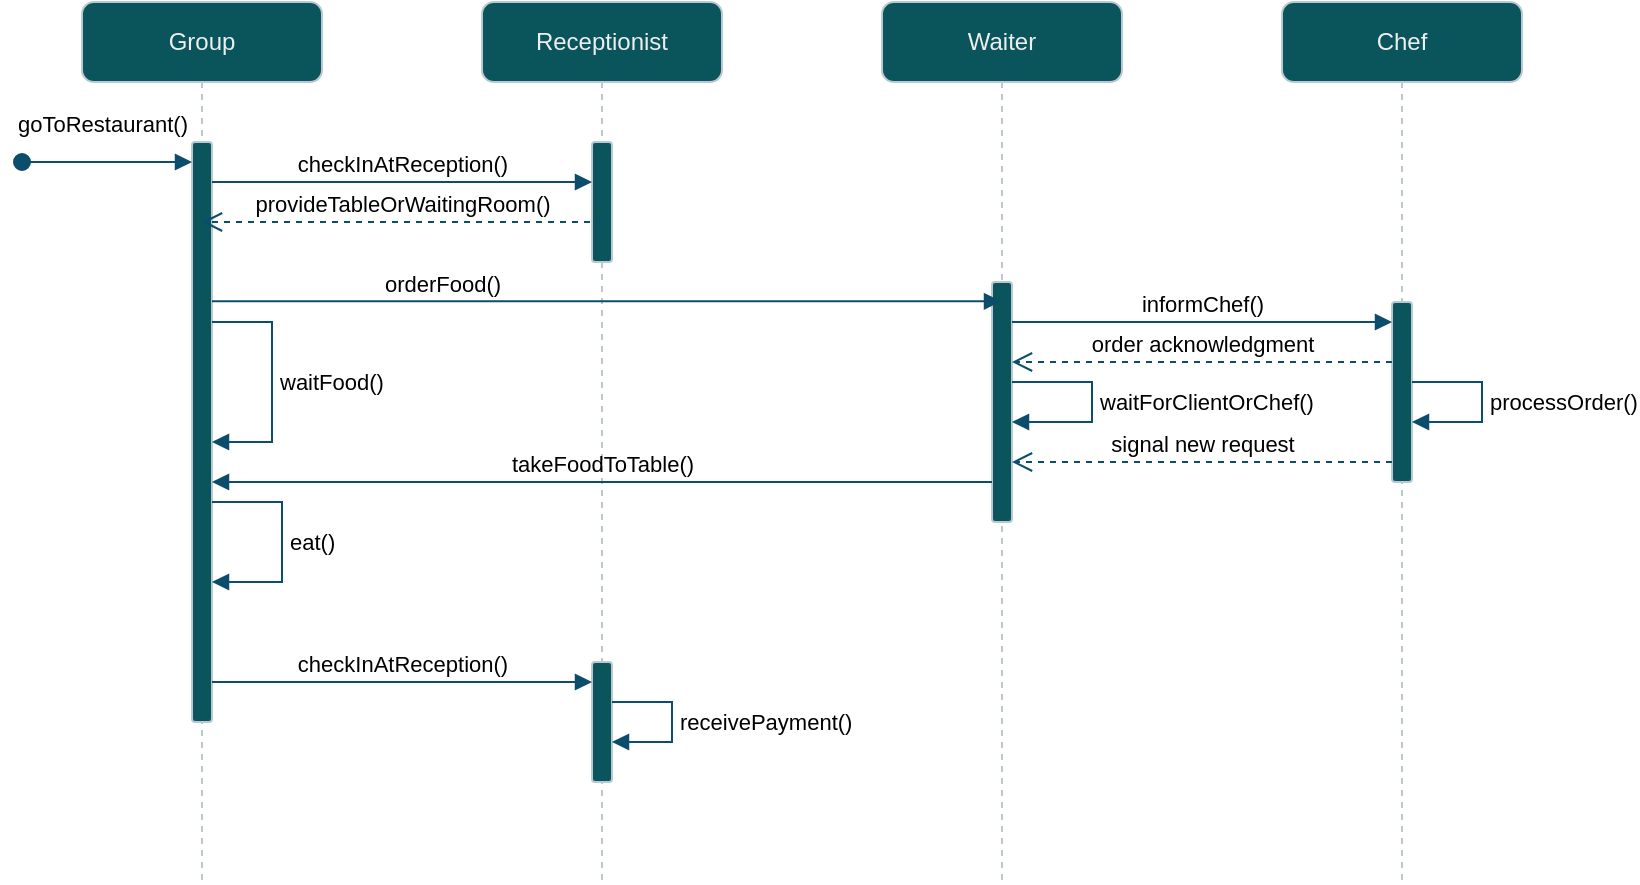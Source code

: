 <mxfile version="22.1.11" type="device">
  <diagram name="Page-1" id="2YBvvXClWsGukQMizWep">
    <mxGraphModel dx="1193" dy="683" grid="1" gridSize="10" guides="1" tooltips="1" connect="1" arrows="1" fold="1" page="1" pageScale="1" pageWidth="850" pageHeight="1100" background="none" math="0" shadow="0">
      <root>
        <mxCell id="0" />
        <mxCell id="1" parent="0" />
        <mxCell id="aM9ryv3xv72pqoxQDRHE-1" value="Group" style="shape=umlLifeline;perimeter=lifelinePerimeter;whiteSpace=wrap;html=1;container=0;dropTarget=0;collapsible=0;recursiveResize=0;outlineConnect=0;portConstraint=eastwest;newEdgeStyle={&quot;edgeStyle&quot;:&quot;elbowEdgeStyle&quot;,&quot;elbow&quot;:&quot;vertical&quot;,&quot;curved&quot;:0,&quot;rounded&quot;:0};labelBackgroundColor=none;fillColor=#09555B;strokeColor=#BAC8D3;fontColor=#EEEEEE;rounded=1;" parent="1" vertex="1">
          <mxGeometry x="40" y="40" width="120" height="440" as="geometry" />
        </mxCell>
        <mxCell id="aM9ryv3xv72pqoxQDRHE-2" value="" style="html=1;points=[];perimeter=orthogonalPerimeter;outlineConnect=0;targetShapes=umlLifeline;portConstraint=eastwest;newEdgeStyle={&quot;edgeStyle&quot;:&quot;elbowEdgeStyle&quot;,&quot;elbow&quot;:&quot;vertical&quot;,&quot;curved&quot;:0,&quot;rounded&quot;:0};labelBackgroundColor=none;fillColor=#09555B;strokeColor=#BAC8D3;fontColor=#EEEEEE;rounded=1;" parent="aM9ryv3xv72pqoxQDRHE-1" vertex="1">
          <mxGeometry x="55" y="70" width="10" height="290" as="geometry" />
        </mxCell>
        <mxCell id="aM9ryv3xv72pqoxQDRHE-3" value="&lt;div&gt;goToRestaurant()&lt;/div&gt;" style="html=1;verticalAlign=bottom;startArrow=oval;endArrow=block;startSize=8;edgeStyle=elbowEdgeStyle;elbow=vertical;curved=0;rounded=1;labelBackgroundColor=none;strokeColor=#0B4D6A;fontColor=default;" parent="aM9ryv3xv72pqoxQDRHE-1" target="aM9ryv3xv72pqoxQDRHE-2" edge="1">
          <mxGeometry x="-0.056" y="10" relative="1" as="geometry">
            <mxPoint x="-30" y="80" as="sourcePoint" />
            <mxPoint as="offset" />
          </mxGeometry>
        </mxCell>
        <mxCell id="G1Px5lpkDxPumZC5LT-h-14" value="&lt;div&gt;waitFood()&lt;/div&gt;" style="html=1;align=left;spacingLeft=2;endArrow=block;rounded=1;edgeStyle=orthogonalEdgeStyle;curved=0;rounded=0;labelBackgroundColor=none;strokeColor=#0B4D6A;fontColor=default;" edge="1" target="aM9ryv3xv72pqoxQDRHE-2" parent="aM9ryv3xv72pqoxQDRHE-1">
          <mxGeometry relative="1" as="geometry">
            <mxPoint x="65" y="160" as="sourcePoint" />
            <Array as="points">
              <mxPoint x="95" y="160" />
              <mxPoint x="95" y="220" />
            </Array>
            <mxPoint x="65" y="180" as="targetPoint" />
          </mxGeometry>
        </mxCell>
        <mxCell id="G1Px5lpkDxPumZC5LT-h-31" value="eat()" style="html=1;align=left;spacingLeft=2;endArrow=block;rounded=1;edgeStyle=orthogonalEdgeStyle;curved=0;rounded=0;labelBackgroundColor=none;strokeColor=#0B4D6A;fontColor=default;" edge="1" parent="aM9ryv3xv72pqoxQDRHE-1" source="aM9ryv3xv72pqoxQDRHE-2" target="aM9ryv3xv72pqoxQDRHE-2">
          <mxGeometry relative="1" as="geometry">
            <mxPoint x="70" y="250" as="sourcePoint" />
            <Array as="points">
              <mxPoint x="100" y="250" />
              <mxPoint x="100" y="290" />
            </Array>
            <mxPoint x="70" y="310" as="targetPoint" />
          </mxGeometry>
        </mxCell>
        <mxCell id="aM9ryv3xv72pqoxQDRHE-5" value="Receptionist" style="shape=umlLifeline;perimeter=lifelinePerimeter;whiteSpace=wrap;html=1;container=0;dropTarget=0;collapsible=0;recursiveResize=0;outlineConnect=0;portConstraint=eastwest;newEdgeStyle={&quot;edgeStyle&quot;:&quot;elbowEdgeStyle&quot;,&quot;elbow&quot;:&quot;vertical&quot;,&quot;curved&quot;:0,&quot;rounded&quot;:0};labelBackgroundColor=none;fillColor=#09555B;strokeColor=#BAC8D3;fontColor=#EEEEEE;rounded=1;" parent="1" vertex="1">
          <mxGeometry x="240" y="40" width="120" height="440" as="geometry" />
        </mxCell>
        <mxCell id="aM9ryv3xv72pqoxQDRHE-6" value="" style="html=1;points=[];perimeter=orthogonalPerimeter;outlineConnect=0;targetShapes=umlLifeline;portConstraint=eastwest;newEdgeStyle={&quot;edgeStyle&quot;:&quot;elbowEdgeStyle&quot;,&quot;elbow&quot;:&quot;vertical&quot;,&quot;curved&quot;:0,&quot;rounded&quot;:0};labelBackgroundColor=none;fillColor=#09555B;strokeColor=#BAC8D3;fontColor=#EEEEEE;rounded=1;" parent="aM9ryv3xv72pqoxQDRHE-5" vertex="1">
          <mxGeometry x="55" y="70" width="10" height="60" as="geometry" />
        </mxCell>
        <mxCell id="G1Px5lpkDxPumZC5LT-h-36" value="" style="html=1;points=[[0,0,0,0,5],[0,1,0,0,-5],[1,0,0,0,5],[1,1,0,0,-5]];perimeter=orthogonalPerimeter;outlineConnect=0;targetShapes=umlLifeline;portConstraint=eastwest;newEdgeStyle={&quot;curved&quot;:0,&quot;rounded&quot;:0};labelBackgroundColor=none;fillColor=#09555B;strokeColor=#BAC8D3;fontColor=#EEEEEE;rounded=1;" vertex="1" parent="aM9ryv3xv72pqoxQDRHE-5">
          <mxGeometry x="55" y="330" width="10" height="60" as="geometry" />
        </mxCell>
        <mxCell id="G1Px5lpkDxPumZC5LT-h-37" value="receivePayment()" style="html=1;align=left;spacingLeft=2;endArrow=block;rounded=1;edgeStyle=orthogonalEdgeStyle;curved=0;rounded=0;labelBackgroundColor=none;strokeColor=#0B4D6A;fontColor=default;" edge="1" target="G1Px5lpkDxPumZC5LT-h-36" parent="aM9ryv3xv72pqoxQDRHE-5">
          <mxGeometry relative="1" as="geometry">
            <mxPoint x="65" y="350" as="sourcePoint" />
            <Array as="points">
              <mxPoint x="95" y="350" />
              <mxPoint x="95" y="370" />
            </Array>
          </mxGeometry>
        </mxCell>
        <mxCell id="G1Px5lpkDxPumZC5LT-h-3" value="Waiter" style="shape=umlLifeline;perimeter=lifelinePerimeter;whiteSpace=wrap;html=1;container=0;dropTarget=0;collapsible=0;recursiveResize=0;outlineConnect=0;portConstraint=eastwest;newEdgeStyle={&quot;edgeStyle&quot;:&quot;elbowEdgeStyle&quot;,&quot;elbow&quot;:&quot;vertical&quot;,&quot;curved&quot;:0,&quot;rounded&quot;:0};labelBackgroundColor=none;fillColor=#09555B;strokeColor=#BAC8D3;fontColor=#EEEEEE;rounded=1;" vertex="1" parent="1">
          <mxGeometry x="440" y="40" width="120" height="440" as="geometry" />
        </mxCell>
        <mxCell id="G1Px5lpkDxPumZC5LT-h-4" value="" style="html=1;points=[];perimeter=orthogonalPerimeter;outlineConnect=0;targetShapes=umlLifeline;portConstraint=eastwest;newEdgeStyle={&quot;edgeStyle&quot;:&quot;elbowEdgeStyle&quot;,&quot;elbow&quot;:&quot;vertical&quot;,&quot;curved&quot;:0,&quot;rounded&quot;:0};labelBackgroundColor=none;fillColor=#09555B;strokeColor=#BAC8D3;fontColor=#EEEEEE;rounded=1;" vertex="1" parent="G1Px5lpkDxPumZC5LT-h-3">
          <mxGeometry x="55" y="140" width="10" height="120" as="geometry" />
        </mxCell>
        <mxCell id="G1Px5lpkDxPumZC5LT-h-24" value="waitForClientOrChef()" style="html=1;align=left;spacingLeft=2;endArrow=block;rounded=1;edgeStyle=orthogonalEdgeStyle;curved=0;rounded=0;labelBackgroundColor=none;strokeColor=#0B4D6A;fontColor=default;" edge="1" parent="G1Px5lpkDxPumZC5LT-h-3" source="G1Px5lpkDxPumZC5LT-h-4" target="G1Px5lpkDxPumZC5LT-h-4">
          <mxGeometry relative="1" as="geometry">
            <mxPoint x="70" y="190" as="sourcePoint" />
            <Array as="points">
              <mxPoint x="105" y="190" />
              <mxPoint x="105" y="210" />
            </Array>
            <mxPoint x="70" y="210" as="targetPoint" />
          </mxGeometry>
        </mxCell>
        <mxCell id="G1Px5lpkDxPumZC5LT-h-5" value="Chef" style="shape=umlLifeline;perimeter=lifelinePerimeter;whiteSpace=wrap;html=1;container=0;dropTarget=0;collapsible=0;recursiveResize=0;outlineConnect=0;portConstraint=eastwest;newEdgeStyle={&quot;edgeStyle&quot;:&quot;elbowEdgeStyle&quot;,&quot;elbow&quot;:&quot;vertical&quot;,&quot;curved&quot;:0,&quot;rounded&quot;:0};labelBackgroundColor=none;fillColor=#09555B;strokeColor=#BAC8D3;fontColor=#EEEEEE;rounded=1;" vertex="1" parent="1">
          <mxGeometry x="640" y="40" width="120" height="440" as="geometry" />
        </mxCell>
        <mxCell id="G1Px5lpkDxPumZC5LT-h-6" value="" style="html=1;points=[];perimeter=orthogonalPerimeter;outlineConnect=0;targetShapes=umlLifeline;portConstraint=eastwest;newEdgeStyle={&quot;edgeStyle&quot;:&quot;elbowEdgeStyle&quot;,&quot;elbow&quot;:&quot;vertical&quot;,&quot;curved&quot;:0,&quot;rounded&quot;:0};labelBackgroundColor=none;fillColor=#09555B;strokeColor=#BAC8D3;fontColor=#EEEEEE;rounded=1;" vertex="1" parent="G1Px5lpkDxPumZC5LT-h-5">
          <mxGeometry x="55" y="150" width="10" height="90" as="geometry" />
        </mxCell>
        <mxCell id="G1Px5lpkDxPumZC5LT-h-21" value="processOrder()" style="html=1;align=left;spacingLeft=2;endArrow=block;rounded=1;edgeStyle=orthogonalEdgeStyle;curved=0;rounded=0;labelBackgroundColor=none;strokeColor=#0B4D6A;fontColor=default;" edge="1" parent="G1Px5lpkDxPumZC5LT-h-5" source="G1Px5lpkDxPumZC5LT-h-6" target="G1Px5lpkDxPumZC5LT-h-6">
          <mxGeometry relative="1" as="geometry">
            <mxPoint x="70" y="190" as="sourcePoint" />
            <Array as="points">
              <mxPoint x="100" y="190" />
              <mxPoint x="100" y="210" />
            </Array>
            <mxPoint x="70" y="210" as="targetPoint" />
          </mxGeometry>
        </mxCell>
        <mxCell id="G1Px5lpkDxPumZC5LT-h-11" value="provideTableOrWaitingRoom()" style="html=1;verticalAlign=bottom;endArrow=open;dashed=1;endSize=8;curved=0;rounded=1;labelBackgroundColor=none;strokeColor=#0B4D6A;fontColor=default;" edge="1" parent="1" target="aM9ryv3xv72pqoxQDRHE-1">
          <mxGeometry relative="1" as="geometry">
            <mxPoint x="300" y="150" as="sourcePoint" />
            <mxPoint x="220" y="150" as="targetPoint" />
          </mxGeometry>
        </mxCell>
        <mxCell id="G1Px5lpkDxPumZC5LT-h-17" value="checkInAtReception()" style="html=1;verticalAlign=bottom;endArrow=block;curved=0;rounded=1;labelBackgroundColor=none;strokeColor=#0B4D6A;fontColor=default;" edge="1" parent="1" source="aM9ryv3xv72pqoxQDRHE-2" target="aM9ryv3xv72pqoxQDRHE-6">
          <mxGeometry width="80" relative="1" as="geometry">
            <mxPoint x="110" y="130" as="sourcePoint" />
            <mxPoint x="180" y="130" as="targetPoint" />
            <Array as="points">
              <mxPoint x="240" y="130" />
            </Array>
          </mxGeometry>
        </mxCell>
        <mxCell id="G1Px5lpkDxPumZC5LT-h-18" value="orderFood()" style="html=1;verticalAlign=bottom;endArrow=block;curved=0;rounded=1;labelBackgroundColor=none;strokeColor=#0B4D6A;fontColor=default;" edge="1" parent="1" target="G1Px5lpkDxPumZC5LT-h-3">
          <mxGeometry x="-0.417" width="80" relative="1" as="geometry">
            <mxPoint x="105" y="189.66" as="sourcePoint" />
            <mxPoint x="300" y="189.66" as="targetPoint" />
            <Array as="points">
              <mxPoint x="245" y="189.66" />
            </Array>
            <mxPoint as="offset" />
          </mxGeometry>
        </mxCell>
        <mxCell id="G1Px5lpkDxPumZC5LT-h-19" value="informChef()" style="html=1;verticalAlign=bottom;endArrow=block;curved=0;rounded=1;labelBackgroundColor=none;strokeColor=#0B4D6A;fontColor=default;" edge="1" parent="1">
          <mxGeometry width="80" relative="1" as="geometry">
            <mxPoint x="505" y="200" as="sourcePoint" />
            <mxPoint x="695" y="200" as="targetPoint" />
          </mxGeometry>
        </mxCell>
        <mxCell id="G1Px5lpkDxPumZC5LT-h-20" value="order acknowledgment" style="html=1;verticalAlign=bottom;endArrow=open;dashed=1;endSize=8;curved=0;rounded=1;labelBackgroundColor=none;strokeColor=#0B4D6A;fontColor=default;" edge="1" parent="1" target="G1Px5lpkDxPumZC5LT-h-4">
          <mxGeometry relative="1" as="geometry">
            <mxPoint x="695" y="220" as="sourcePoint" />
            <mxPoint x="510" y="220" as="targetPoint" />
          </mxGeometry>
        </mxCell>
        <mxCell id="G1Px5lpkDxPumZC5LT-h-22" value="signal new request" style="html=1;verticalAlign=bottom;endArrow=open;dashed=1;endSize=8;curved=0;rounded=1;labelBackgroundColor=none;strokeColor=#0B4D6A;fontColor=default;" edge="1" parent="1">
          <mxGeometry relative="1" as="geometry">
            <mxPoint x="695" y="270" as="sourcePoint" />
            <mxPoint x="505" y="270" as="targetPoint" />
          </mxGeometry>
        </mxCell>
        <mxCell id="G1Px5lpkDxPumZC5LT-h-25" value="takeFoodToTable()" style="html=1;verticalAlign=bottom;endArrow=block;curved=0;rounded=1;labelBackgroundColor=none;strokeColor=#0B4D6A;fontColor=default;" edge="1" parent="1">
          <mxGeometry width="80" relative="1" as="geometry">
            <mxPoint x="495" y="280" as="sourcePoint" />
            <mxPoint x="105" y="280" as="targetPoint" />
          </mxGeometry>
        </mxCell>
        <mxCell id="G1Px5lpkDxPumZC5LT-h-33" value="checkInAtReception()" style="html=1;verticalAlign=bottom;endArrow=block;curved=0;rounded=1;labelBackgroundColor=none;strokeColor=#0B4D6A;fontColor=default;" edge="1" parent="1" source="aM9ryv3xv72pqoxQDRHE-2">
          <mxGeometry width="80" relative="1" as="geometry">
            <mxPoint x="110" y="380" as="sourcePoint" />
            <mxPoint x="295" y="380.0" as="targetPoint" />
            <Array as="points">
              <mxPoint x="245" y="380" />
            </Array>
          </mxGeometry>
        </mxCell>
      </root>
    </mxGraphModel>
  </diagram>
</mxfile>
